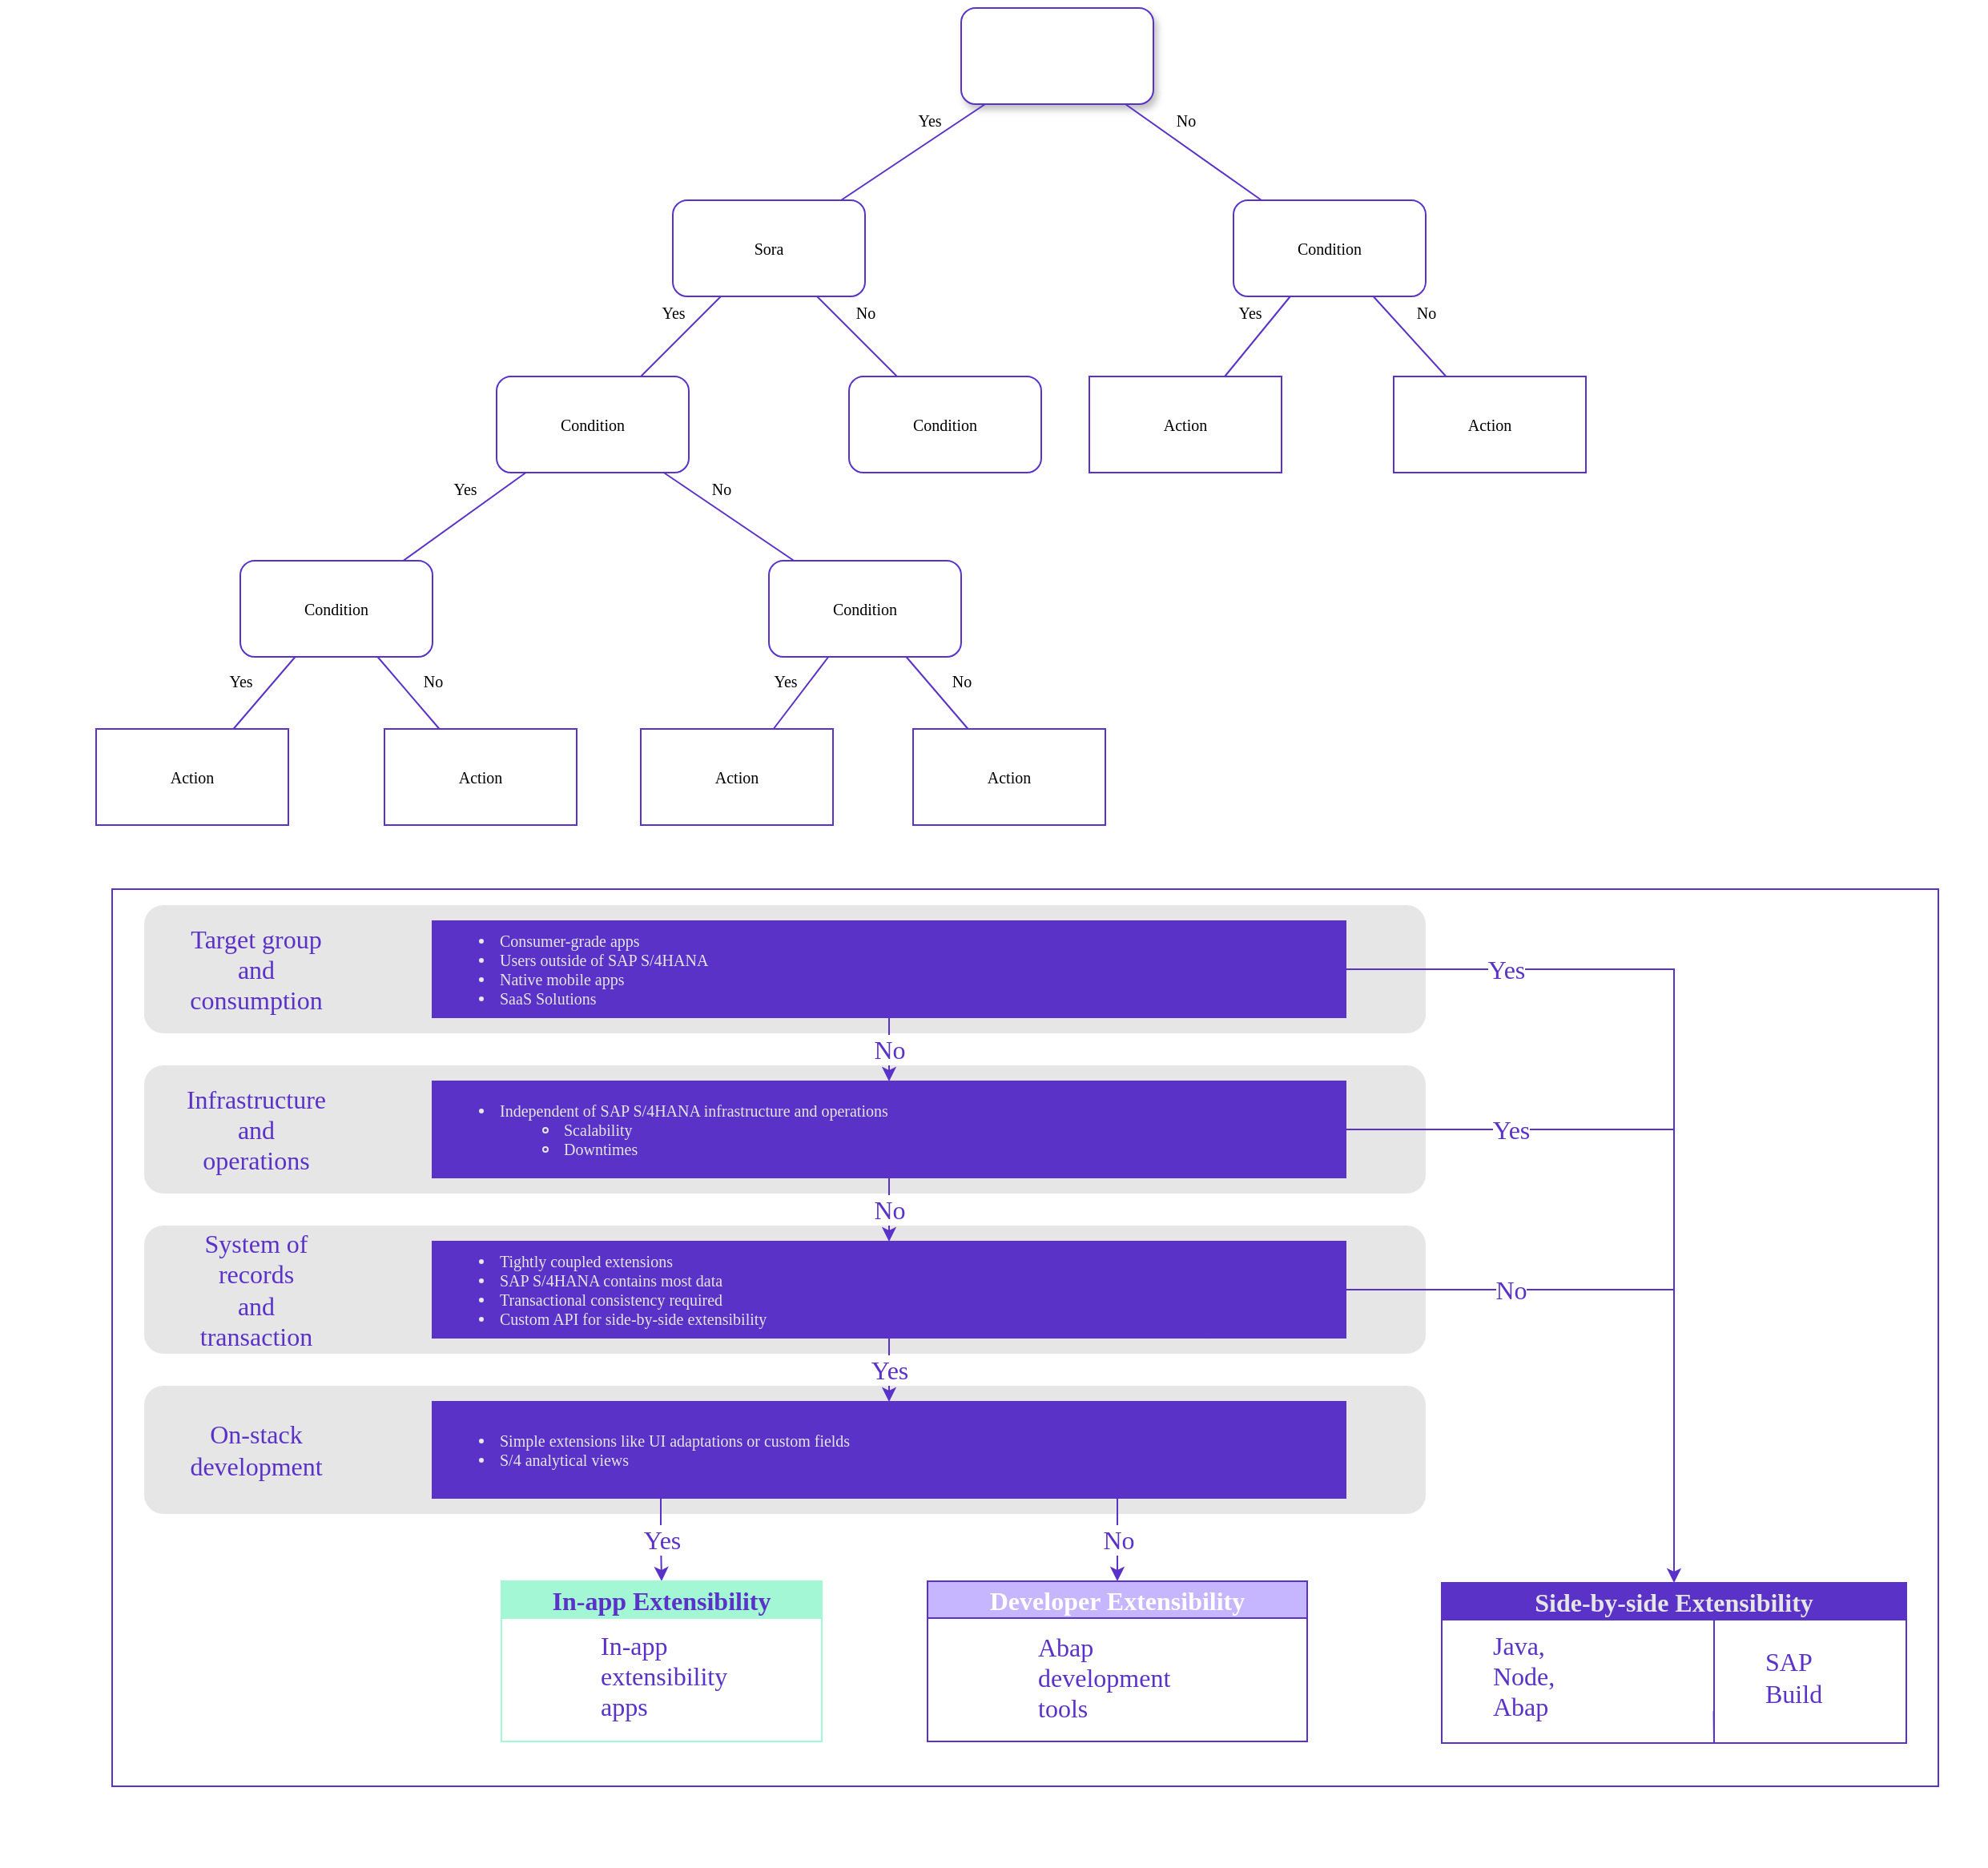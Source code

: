 <mxfile version="24.3.1" type="github">
  <diagram name="Page-1" id="10a91c8b-09ff-31b1-d368-03940ed4cc9e">
    <mxGraphModel dx="1242" dy="711" grid="1" gridSize="10" guides="1" tooltips="1" connect="1" arrows="1" fold="1" page="1" pageScale="1" pageWidth="1100" pageHeight="850" background="none" math="0" shadow="0">
      <root>
        <mxCell id="0" />
        <mxCell id="1" parent="0" />
        <mxCell id="fFmarsjmrDfYMathBl-B-44" value="" style="rounded=0;whiteSpace=wrap;html=1;shadow=0;sketch=0;strokeColor=none;strokeWidth=1;fontFamily=Sora;fontSource=https%3A%2F%2Ffonts.googleapis.com%2Fcss%3Ffamily%3DSora;fontSize=16;fontColor=#5A32C8;fillColor=#FFFFFF;" parent="1" vertex="1">
          <mxGeometry x="10" y="560" width="1240" height="650" as="geometry" />
        </mxCell>
        <mxCell id="62893188c0fa7362-1" value="" style="whiteSpace=wrap;html=1;rounded=1;shadow=1;labelBackgroundColor=none;strokeWidth=1;fontFamily=Sora;fontSize=10;align=center;fontSource=https%3A%2F%2Ffonts.googleapis.com%2Fcss%3Ffamily%3DSora;sketch=0;strokeColor=#5A32C8;" parent="1" vertex="1">
          <mxGeometry x="610" y="50" width="120" height="60" as="geometry" />
        </mxCell>
        <mxCell id="62893188c0fa7362-2" value="&lt;span style=&quot;font-size: 10px;&quot;&gt;Sora&lt;/span&gt;" style="whiteSpace=wrap;html=1;rounded=1;shadow=0;labelBackgroundColor=none;strokeWidth=1;fontFamily=Sora;fontSize=10;align=center;fontSource=https%3A%2F%2Ffonts.googleapis.com%2Fcss%3Ffamily%3DSora;sketch=0;strokeColor=#5A32C8;" parent="1" vertex="1">
          <mxGeometry x="430" y="170" width="120" height="60" as="geometry" />
        </mxCell>
        <mxCell id="62893188c0fa7362-3" value="&lt;span style=&quot;font-size: 10px;&quot;&gt;Condition&lt;/span&gt;" style="whiteSpace=wrap;html=1;rounded=1;shadow=0;labelBackgroundColor=none;strokeWidth=1;fontFamily=Sora;fontSize=10;align=center;fontSource=https%3A%2F%2Ffonts.googleapis.com%2Fcss%3Ffamily%3DSora;sketch=0;strokeColor=#5A32C8;" parent="1" vertex="1">
          <mxGeometry x="780" y="170" width="120" height="60" as="geometry" />
        </mxCell>
        <mxCell id="62893188c0fa7362-4" value="No" style="rounded=0;html=1;labelBackgroundColor=none;startArrow=none;startFill=0;startSize=5;endArrow=none;endFill=0;endSize=5;jettySize=auto;orthogonalLoop=1;strokeWidth=1;fontFamily=Sora;fontSize=10;fontSource=https%3A%2F%2Ffonts.googleapis.com%2Fcss%3Ffamily%3DSora;sketch=0;strokeColor=#5A32C8;" parent="1" source="62893188c0fa7362-1" target="62893188c0fa7362-3" edge="1">
          <mxGeometry x="-0.3" y="13" relative="1" as="geometry">
            <mxPoint as="offset" />
          </mxGeometry>
        </mxCell>
        <mxCell id="62893188c0fa7362-5" value="Yes" style="rounded=0;html=1;labelBackgroundColor=none;startArrow=none;startFill=0;startSize=5;endArrow=none;endFill=0;endSize=5;jettySize=auto;orthogonalLoop=1;strokeWidth=1;fontFamily=Sora;fontSize=10;fontSource=https%3A%2F%2Ffonts.googleapis.com%2Fcss%3Ffamily%3DSora;sketch=0;strokeColor=#5A32C8;" parent="1" source="62893188c0fa7362-1" target="62893188c0fa7362-2" edge="1">
          <mxGeometry x="-0.359" y="-11" relative="1" as="geometry">
            <mxPoint as="offset" />
          </mxGeometry>
        </mxCell>
        <mxCell id="62893188c0fa7362-8" value="&lt;span style=&quot;font-size: 10px;&quot;&gt;Condition&lt;/span&gt;" style="whiteSpace=wrap;html=1;rounded=1;shadow=0;labelBackgroundColor=none;strokeWidth=1;fontFamily=Sora;fontSize=10;align=center;fontSource=https%3A%2F%2Ffonts.googleapis.com%2Fcss%3Ffamily%3DSora;sketch=0;strokeColor=#5A32C8;" parent="1" vertex="1">
          <mxGeometry x="320" y="280" width="120" height="60" as="geometry" />
        </mxCell>
        <mxCell id="62893188c0fa7362-9" value="&lt;span style=&quot;font-size: 10px;&quot;&gt;Condition&lt;/span&gt;" style="whiteSpace=wrap;html=1;rounded=1;shadow=0;labelBackgroundColor=none;strokeWidth=1;fontFamily=Sora;fontSize=10;align=center;fontSource=https%3A%2F%2Ffonts.googleapis.com%2Fcss%3Ffamily%3DSora;sketch=0;strokeColor=#5A32C8;" parent="1" vertex="1">
          <mxGeometry x="540" y="280" width="120" height="60" as="geometry" />
        </mxCell>
        <mxCell id="62893188c0fa7362-10" value="&lt;span style=&quot;font-size: 10px;&quot;&gt;Action&lt;/span&gt;" style="whiteSpace=wrap;html=1;rounded=0;shadow=0;labelBackgroundColor=none;strokeWidth=1;fontFamily=Sora;fontSize=10;align=center;fontSource=https%3A%2F%2Ffonts.googleapis.com%2Fcss%3Ffamily%3DSora;sketch=0;strokeColor=#5A32C8;" parent="1" vertex="1">
          <mxGeometry x="690" y="280" width="120" height="60" as="geometry" />
        </mxCell>
        <mxCell id="62893188c0fa7362-11" value="&lt;span style=&quot;font-size: 10px;&quot;&gt;Action&lt;/span&gt;" style="whiteSpace=wrap;html=1;rounded=0;shadow=0;labelBackgroundColor=none;strokeWidth=1;fontFamily=Sora;fontSize=10;align=center;fontSource=https%3A%2F%2Ffonts.googleapis.com%2Fcss%3Ffamily%3DSora;sketch=0;strokeColor=#5A32C8;" parent="1" vertex="1">
          <mxGeometry x="880" y="280" width="120" height="60" as="geometry" />
        </mxCell>
        <mxCell id="62893188c0fa7362-12" value="&lt;span style=&quot;font-size: 10px;&quot;&gt;Condition&lt;/span&gt;" style="whiteSpace=wrap;html=1;rounded=1;shadow=0;labelBackgroundColor=none;strokeWidth=1;fontFamily=Sora;fontSize=10;align=center;fontSource=https%3A%2F%2Ffonts.googleapis.com%2Fcss%3Ffamily%3DSora;sketch=0;strokeColor=#5A32C8;" parent="1" vertex="1">
          <mxGeometry x="160" y="395" width="120" height="60" as="geometry" />
        </mxCell>
        <mxCell id="62893188c0fa7362-13" value="&lt;span style=&quot;font-size: 10px;&quot;&gt;Condition&lt;/span&gt;" style="whiteSpace=wrap;html=1;rounded=1;shadow=0;labelBackgroundColor=none;strokeWidth=1;fontFamily=Sora;fontSize=10;align=center;fontSource=https%3A%2F%2Ffonts.googleapis.com%2Fcss%3Ffamily%3DSora;sketch=0;strokeColor=#5A32C8;" parent="1" vertex="1">
          <mxGeometry x="490" y="395" width="120" height="60" as="geometry" />
        </mxCell>
        <mxCell id="62893188c0fa7362-14" value="Yes" style="rounded=0;html=1;labelBackgroundColor=none;startArrow=none;startFill=0;startSize=5;endArrow=none;endFill=0;endSize=5;jettySize=auto;orthogonalLoop=1;strokeWidth=1;fontFamily=Sora;fontSize=10;fontSource=https%3A%2F%2Ffonts.googleapis.com%2Fcss%3Ffamily%3DSora;sketch=0;shadow=0;strokeColor=#5A32C8;" parent="1" source="62893188c0fa7362-2" target="62893188c0fa7362-8" edge="1">
          <mxGeometry x="-0.2" y="-14" relative="1" as="geometry">
            <mxPoint as="offset" />
          </mxGeometry>
        </mxCell>
        <mxCell id="62893188c0fa7362-15" value="No" style="rounded=0;html=1;labelBackgroundColor=none;startArrow=none;startFill=0;startSize=5;endArrow=none;endFill=0;endSize=5;jettySize=auto;orthogonalLoop=1;strokeWidth=1;fontFamily=Sora;fontSize=10;fontSource=https%3A%2F%2Ffonts.googleapis.com%2Fcss%3Ffamily%3DSora;sketch=0;shadow=0;strokeColor=#5A32C8;" parent="1" source="62893188c0fa7362-2" target="62893188c0fa7362-9" edge="1">
          <mxGeometry x="-0.2" y="14" relative="1" as="geometry">
            <mxPoint as="offset" />
          </mxGeometry>
        </mxCell>
        <mxCell id="62893188c0fa7362-16" value="Yes" style="rounded=0;html=1;labelBackgroundColor=none;startArrow=none;startFill=0;startSize=5;endArrow=none;endFill=0;endSize=5;jettySize=auto;orthogonalLoop=1;strokeWidth=1;fontFamily=Sora;fontSize=10;fontSource=https%3A%2F%2Ffonts.googleapis.com%2Fcss%3Ffamily%3DSora;sketch=0;shadow=0;strokeColor=#5A32C8;" parent="1" source="62893188c0fa7362-3" target="62893188c0fa7362-10" edge="1">
          <mxGeometry x="-0.261" y="-13" relative="1" as="geometry">
            <mxPoint as="offset" />
          </mxGeometry>
        </mxCell>
        <mxCell id="62893188c0fa7362-17" value="No" style="rounded=0;html=1;labelBackgroundColor=none;startArrow=none;startFill=0;startSize=5;endArrow=none;endFill=0;endSize=5;jettySize=auto;orthogonalLoop=1;strokeWidth=1;fontFamily=Sora;fontSize=10;fontSource=https%3A%2F%2Ffonts.googleapis.com%2Fcss%3Ffamily%3DSora;sketch=0;shadow=0;strokeColor=#5A32C8;" parent="1" source="62893188c0fa7362-3" target="62893188c0fa7362-11" edge="1">
          <mxGeometry x="-0.129" y="17" relative="1" as="geometry">
            <mxPoint as="offset" />
          </mxGeometry>
        </mxCell>
        <mxCell id="62893188c0fa7362-18" value="Yes" style="rounded=0;html=1;labelBackgroundColor=none;startArrow=none;startFill=0;startSize=5;endArrow=none;endFill=0;endSize=5;jettySize=auto;orthogonalLoop=1;strokeWidth=1;fontFamily=Sora;fontSize=10;fontSource=https%3A%2F%2Ffonts.googleapis.com%2Fcss%3Ffamily%3DSora;sketch=0;shadow=0;strokeColor=#5A32C8;" parent="1" source="62893188c0fa7362-8" target="62893188c0fa7362-12" edge="1">
          <mxGeometry x="-0.217" y="-14" relative="1" as="geometry">
            <mxPoint as="offset" />
          </mxGeometry>
        </mxCell>
        <mxCell id="62893188c0fa7362-19" value="No" style="rounded=0;html=1;labelBackgroundColor=none;startArrow=none;startFill=0;startSize=5;endArrow=none;endFill=0;endSize=5;jettySize=auto;orthogonalLoop=1;strokeWidth=1;fontFamily=Sora;fontSize=10;fontSource=https%3A%2F%2Ffonts.googleapis.com%2Fcss%3Ffamily%3DSora;sketch=0;shadow=0;strokeColor=#5A32C8;" parent="1" source="62893188c0fa7362-8" target="62893188c0fa7362-13" edge="1">
          <mxGeometry x="-0.284" y="12" relative="1" as="geometry">
            <mxPoint as="offset" />
          </mxGeometry>
        </mxCell>
        <mxCell id="62893188c0fa7362-20" value="Action" style="whiteSpace=wrap;html=1;rounded=0;shadow=0;labelBackgroundColor=none;strokeWidth=1;fontFamily=Sora;fontSize=10;align=center;fontSource=https%3A%2F%2Ffonts.googleapis.com%2Fcss%3Ffamily%3DSora;sketch=0;strokeColor=#5A32C8;" parent="1" vertex="1">
          <mxGeometry x="70" y="500" width="120" height="60" as="geometry" />
        </mxCell>
        <mxCell id="62893188c0fa7362-21" value="&lt;span style=&quot;font-size: 10px;&quot;&gt;Action&lt;/span&gt;" style="whiteSpace=wrap;html=1;rounded=0;shadow=0;labelBackgroundColor=none;strokeWidth=1;fontFamily=Sora;fontSize=10;align=center;fontSource=https%3A%2F%2Ffonts.googleapis.com%2Fcss%3Ffamily%3DSora;sketch=0;strokeColor=#5A32C8;" parent="1" vertex="1">
          <mxGeometry x="250" y="500" width="120" height="60" as="geometry" />
        </mxCell>
        <mxCell id="62893188c0fa7362-22" value="&lt;span style=&quot;font-size: 10px;&quot;&gt;Action&lt;/span&gt;" style="whiteSpace=wrap;html=1;rounded=0;shadow=0;labelBackgroundColor=none;strokeWidth=1;fontFamily=Sora;fontSize=10;align=center;fontSource=https%3A%2F%2Ffonts.googleapis.com%2Fcss%3Ffamily%3DSora;sketch=0;strokeColor=#5A32C8;" parent="1" vertex="1">
          <mxGeometry x="410" y="500" width="120" height="60" as="geometry" />
        </mxCell>
        <mxCell id="62893188c0fa7362-23" value="&lt;span style=&quot;font-size: 10px;&quot;&gt;Action&lt;/span&gt;" style="whiteSpace=wrap;html=1;rounded=0;shadow=0;labelBackgroundColor=none;strokeWidth=1;fontFamily=Sora;fontSize=10;align=center;fontSource=https%3A%2F%2Ffonts.googleapis.com%2Fcss%3Ffamily%3DSora;sketch=0;strokeColor=#5A32C8;" parent="1" vertex="1">
          <mxGeometry x="580" y="500" width="120" height="60" as="geometry" />
        </mxCell>
        <mxCell id="62893188c0fa7362-24" value="Yes" style="rounded=0;html=1;labelBackgroundColor=none;startArrow=none;startFill=0;startSize=5;endArrow=none;endFill=0;endSize=5;jettySize=auto;orthogonalLoop=1;strokeWidth=1;fontFamily=Sora;fontSize=10;fontSource=https%3A%2F%2Ffonts.googleapis.com%2Fcss%3Ffamily%3DSora;sketch=0;shadow=0;strokeColor=#5A32C8;" parent="1" source="62893188c0fa7362-12" target="62893188c0fa7362-20" edge="1">
          <mxGeometry x="0.137" y="-16" relative="1" as="geometry">
            <mxPoint as="offset" />
          </mxGeometry>
        </mxCell>
        <mxCell id="62893188c0fa7362-25" value="No" style="rounded=0;html=1;labelBackgroundColor=none;startArrow=none;startFill=0;startSize=5;endArrow=none;endFill=0;endSize=5;jettySize=auto;orthogonalLoop=1;strokeWidth=1;fontFamily=Sora;fontSize=10;fontSource=https%3A%2F%2Ffonts.googleapis.com%2Fcss%3Ffamily%3DSora;sketch=0;shadow=0;strokeColor=#5A32C8;" parent="1" source="62893188c0fa7362-12" target="62893188c0fa7362-21" edge="1">
          <mxGeometry x="0.137" y="16" relative="1" as="geometry">
            <mxPoint as="offset" />
          </mxGeometry>
        </mxCell>
        <mxCell id="62893188c0fa7362-26" value="Yes" style="rounded=0;html=1;labelBackgroundColor=none;startArrow=none;startFill=0;startSize=5;endArrow=none;endFill=0;endSize=5;jettySize=auto;orthogonalLoop=1;strokeWidth=1;fontFamily=Sora;fontSize=10;fontSource=https%3A%2F%2Ffonts.googleapis.com%2Fcss%3Ffamily%3DSora;sketch=0;shadow=0;strokeColor=#5A32C8;" parent="1" source="62893188c0fa7362-13" target="62893188c0fa7362-22" edge="1">
          <mxGeometry x="0.003" y="-12" relative="1" as="geometry">
            <mxPoint as="offset" />
          </mxGeometry>
        </mxCell>
        <mxCell id="62893188c0fa7362-27" value="No" style="rounded=0;html=1;labelBackgroundColor=none;startArrow=none;startFill=0;startSize=5;endArrow=none;endFill=0;endSize=5;jettySize=auto;orthogonalLoop=1;strokeWidth=1;fontFamily=Sora;fontSize=10;fontSource=https%3A%2F%2Ffonts.googleapis.com%2Fcss%3Ffamily%3DSora;sketch=0;shadow=0;strokeColor=#5A32C8;" parent="1" source="62893188c0fa7362-13" target="62893188c0fa7362-23" edge="1">
          <mxGeometry x="0.137" y="16" relative="1" as="geometry">
            <mxPoint as="offset" />
          </mxGeometry>
        </mxCell>
        <mxCell id="9WeDrlPHKG-DsEHo6RS3-4" value="" style="rounded=0;whiteSpace=wrap;html=1;shadow=0;sketch=0;strokeColor=#5A32C8;strokeWidth=1;fontFamily=Sora;fontSource=https%3A%2F%2Ffonts.googleapis.com%2Fcss%3Ffamily%3DSora;fontSize=10;" parent="1" vertex="1">
          <mxGeometry x="80" y="600" width="1140" height="560" as="geometry" />
        </mxCell>
        <mxCell id="9WeDrlPHKG-DsEHo6RS3-5" value="" style="rounded=1;whiteSpace=wrap;html=1;shadow=0;sketch=0;strokeColor=none;strokeWidth=1;fontFamily=Sora;fontSource=https%3A%2F%2Ffonts.googleapis.com%2Fcss%3Ffamily%3DSora;fontSize=10;fillColor=#E6E6E6;" parent="1" vertex="1">
          <mxGeometry x="100" y="610" width="800" height="80" as="geometry" />
        </mxCell>
        <mxCell id="fFmarsjmrDfYMathBl-B-32" style="edgeStyle=orthogonalEdgeStyle;rounded=0;sketch=0;orthogonalLoop=1;jettySize=auto;html=1;exitX=1;exitY=0.5;exitDx=0;exitDy=0;shadow=0;strokeColor=#5A32C8;strokeWidth=1;fontFamily=Sora;fontSource=https%3A%2F%2Ffonts.googleapis.com%2Fcss%3Ffamily%3DSora;fontSize=16;fontColor=#5A32C8;" parent="1" source="9WeDrlPHKG-DsEHo6RS3-6" target="fFmarsjmrDfYMathBl-B-9" edge="1">
          <mxGeometry relative="1" as="geometry" />
        </mxCell>
        <mxCell id="fFmarsjmrDfYMathBl-B-40" value="Yes" style="edgeLabel;html=1;align=center;verticalAlign=middle;resizable=0;points=[];fontSize=16;fontFamily=Sora;fontColor=#5A32C8;" parent="fFmarsjmrDfYMathBl-B-32" vertex="1" connectable="0">
          <mxGeometry x="-0.558" y="2" relative="1" as="geometry">
            <mxPoint x="-30" y="2" as="offset" />
          </mxGeometry>
        </mxCell>
        <mxCell id="9WeDrlPHKG-DsEHo6RS3-6" value="&lt;ul&gt;&lt;li&gt;Consumer-grade apps&lt;/li&gt;&lt;li&gt;Users outside of SAP S/4HANA&lt;/li&gt;&lt;li&gt;Native mobile apps&lt;/li&gt;&lt;li&gt;SaaS Solutions&lt;/li&gt;&lt;/ul&gt;" style="rounded=0;whiteSpace=wrap;html=1;shadow=0;sketch=0;strokeColor=#5A32C8;strokeWidth=1;fontFamily=Sora;fontSource=https%3A%2F%2Ffonts.googleapis.com%2Fcss%3Ffamily%3DSora;fontSize=10;fillColor=#5A32C8;fontColor=#E6E6E6;align=left;" parent="1" vertex="1">
          <mxGeometry x="280" y="620" width="570" height="60" as="geometry" />
        </mxCell>
        <mxCell id="9WeDrlPHKG-DsEHo6RS3-7" value="&lt;font style=&quot;font-size: 16px;&quot;&gt;Target group and consumption&lt;/font&gt;" style="text;html=1;strokeColor=none;fillColor=none;align=center;verticalAlign=middle;whiteSpace=wrap;rounded=0;shadow=0;sketch=0;strokeWidth=1;fontFamily=Sora;fontSource=https%3A%2F%2Ffonts.googleapis.com%2Fcss%3Ffamily%3DSora;fontSize=10;fontColor=#5A32C8;" parent="1" vertex="1">
          <mxGeometry x="140" y="635" width="60" height="30" as="geometry" />
        </mxCell>
        <mxCell id="9WeDrlPHKG-DsEHo6RS3-9" value="" style="rounded=1;whiteSpace=wrap;html=1;shadow=0;sketch=0;strokeColor=none;strokeWidth=1;fontFamily=Sora;fontSource=https%3A%2F%2Ffonts.googleapis.com%2Fcss%3Ffamily%3DSora;fontSize=10;fillColor=#E6E6E6;" parent="1" vertex="1">
          <mxGeometry x="100" y="710" width="800" height="80" as="geometry" />
        </mxCell>
        <mxCell id="9WeDrlPHKG-DsEHo6RS3-10" value="&lt;ul&gt;&lt;li&gt;Independent of SAP S/4HANA infrastructure and operations&lt;/li&gt;&lt;ul&gt;&lt;li&gt;Scalability&lt;/li&gt;&lt;li&gt;Downtimes&lt;/li&gt;&lt;/ul&gt;&lt;/ul&gt;" style="rounded=0;whiteSpace=wrap;html=1;shadow=0;sketch=0;strokeColor=#5A32C8;strokeWidth=1;fontFamily=Sora;fontSource=https%3A%2F%2Ffonts.googleapis.com%2Fcss%3Ffamily%3DSora;fontSize=10;fillColor=#5A32C8;fontColor=#E6E6E6;align=left;" parent="1" vertex="1">
          <mxGeometry x="280" y="720" width="570" height="60" as="geometry" />
        </mxCell>
        <mxCell id="9WeDrlPHKG-DsEHo6RS3-11" value="&lt;font style=&quot;font-size: 16px;&quot;&gt;Infrastructure and operations&lt;/font&gt;" style="text;html=1;strokeColor=none;fillColor=none;align=center;verticalAlign=middle;whiteSpace=wrap;rounded=0;shadow=0;sketch=0;strokeWidth=1;fontFamily=Sora;fontSource=https%3A%2F%2Ffonts.googleapis.com%2Fcss%3Ffamily%3DSora;fontSize=10;fontColor=#5A32C8;" parent="1" vertex="1">
          <mxGeometry x="140" y="735" width="60" height="30" as="geometry" />
        </mxCell>
        <mxCell id="9WeDrlPHKG-DsEHo6RS3-12" value="" style="rounded=1;whiteSpace=wrap;html=1;shadow=0;sketch=0;strokeColor=none;strokeWidth=1;fontFamily=Sora;fontSource=https%3A%2F%2Ffonts.googleapis.com%2Fcss%3Ffamily%3DSora;fontSize=10;fillColor=#E6E6E6;" parent="1" vertex="1">
          <mxGeometry x="100" y="810" width="800" height="80" as="geometry" />
        </mxCell>
        <mxCell id="fFmarsjmrDfYMathBl-B-22" value="No" style="edgeStyle=orthogonalEdgeStyle;rounded=0;sketch=0;orthogonalLoop=1;jettySize=auto;html=1;entryX=0.5;entryY=0;entryDx=0;entryDy=0;shadow=0;strokeColor=#5A32C8;strokeWidth=1;fontFamily=Sora;fontSource=https%3A%2F%2Ffonts.googleapis.com%2Fcss%3Ffamily%3DSora;fontSize=16;fontColor=#5A32C8;" parent="1" source="9WeDrlPHKG-DsEHo6RS3-6" target="9WeDrlPHKG-DsEHo6RS3-10" edge="1">
          <mxGeometry relative="1" as="geometry" />
        </mxCell>
        <mxCell id="9WeDrlPHKG-DsEHo6RS3-14" value="&lt;font style=&quot;font-size: 16px;&quot;&gt;System of records and transaction&lt;/font&gt;" style="text;html=1;strokeColor=none;fillColor=none;align=center;verticalAlign=middle;whiteSpace=wrap;rounded=0;shadow=0;sketch=0;strokeWidth=1;fontFamily=Sora;fontSource=https%3A%2F%2Ffonts.googleapis.com%2Fcss%3Ffamily%3DSora;fontSize=10;fontColor=#5A32C8;" parent="1" vertex="1">
          <mxGeometry x="140" y="835" width="60" height="30" as="geometry" />
        </mxCell>
        <mxCell id="fFmarsjmrDfYMathBl-B-23" value="No" style="edgeStyle=orthogonalEdgeStyle;rounded=0;sketch=0;orthogonalLoop=1;jettySize=auto;html=1;shadow=0;strokeColor=#5A32C8;strokeWidth=1;fontFamily=Sora;fontSource=https%3A%2F%2Ffonts.googleapis.com%2Fcss%3Ffamily%3DSora;fontSize=16;fontColor=#5A32C8;" parent="1" source="9WeDrlPHKG-DsEHo6RS3-10" target="9WeDrlPHKG-DsEHo6RS3-13" edge="1">
          <mxGeometry relative="1" as="geometry" />
        </mxCell>
        <mxCell id="fFmarsjmrDfYMathBl-B-1" value="" style="rounded=1;whiteSpace=wrap;html=1;shadow=0;sketch=0;strokeColor=none;strokeWidth=1;fontFamily=Sora;fontSource=https%3A%2F%2Ffonts.googleapis.com%2Fcss%3Ffamily%3DSora;fontSize=10;fillColor=#E6E6E6;" parent="1" vertex="1">
          <mxGeometry x="100" y="910" width="800" height="80" as="geometry" />
        </mxCell>
        <mxCell id="fFmarsjmrDfYMathBl-B-30" value="Yes" style="edgeStyle=orthogonalEdgeStyle;rounded=0;sketch=0;orthogonalLoop=1;jettySize=auto;html=1;exitX=0.25;exitY=1;exitDx=0;exitDy=0;entryX=0.5;entryY=0;entryDx=0;entryDy=0;shadow=0;strokeColor=#5A32C8;strokeWidth=1;fontFamily=Sora;fontSource=https%3A%2F%2Ffonts.googleapis.com%2Fcss%3Ffamily%3DSora;fontSize=16;fontColor=#5A32C8;" parent="1" source="fFmarsjmrDfYMathBl-B-2" target="fFmarsjmrDfYMathBl-B-7" edge="1">
          <mxGeometry relative="1" as="geometry" />
        </mxCell>
        <mxCell id="fFmarsjmrDfYMathBl-B-31" value="No" style="edgeStyle=orthogonalEdgeStyle;rounded=0;sketch=0;orthogonalLoop=1;jettySize=auto;html=1;exitX=0.75;exitY=1;exitDx=0;exitDy=0;entryX=0.5;entryY=0;entryDx=0;entryDy=0;shadow=0;strokeColor=#5A32C8;strokeWidth=1;fontFamily=Sora;fontSource=https%3A%2F%2Ffonts.googleapis.com%2Fcss%3Ffamily%3DSora;fontSize=16;fontColor=#5A32C8;" parent="1" source="fFmarsjmrDfYMathBl-B-2" target="fFmarsjmrDfYMathBl-B-8" edge="1">
          <mxGeometry relative="1" as="geometry" />
        </mxCell>
        <mxCell id="fFmarsjmrDfYMathBl-B-2" value="&lt;ul&gt;&lt;li&gt;Simple extensions like UI adaptations or custom fields&lt;/li&gt;&lt;li&gt;S/4 analytical views&lt;/li&gt;&lt;/ul&gt;" style="rounded=0;whiteSpace=wrap;html=1;shadow=0;sketch=0;strokeColor=#5A32C8;strokeWidth=1;fontFamily=Sora;fontSource=https%3A%2F%2Ffonts.googleapis.com%2Fcss%3Ffamily%3DSora;fontSize=10;fillColor=#5A32C8;fontColor=#E6E6E6;align=left;" parent="1" vertex="1">
          <mxGeometry x="280" y="920" width="570" height="60" as="geometry" />
        </mxCell>
        <mxCell id="fFmarsjmrDfYMathBl-B-3" value="&lt;span style=&quot;font-size: 16px;&quot;&gt;On-stack development&lt;/span&gt;" style="text;html=1;strokeColor=none;fillColor=none;align=center;verticalAlign=middle;whiteSpace=wrap;rounded=0;shadow=0;sketch=0;strokeWidth=1;fontFamily=Sora;fontSource=https%3A%2F%2Ffonts.googleapis.com%2Fcss%3Ffamily%3DSora;fontSize=10;fontColor=#5A32C8;" parent="1" vertex="1">
          <mxGeometry x="140" y="935" width="60" height="30" as="geometry" />
        </mxCell>
        <mxCell id="fFmarsjmrDfYMathBl-B-7" value="In-app Extensibility" style="swimlane;whiteSpace=wrap;html=1;shadow=0;sketch=0;strokeColor=#A3F7D5;strokeWidth=1;fontFamily=Sora;fontSource=https%3A%2F%2Ffonts.googleapis.com%2Fcss%3Ffamily%3DSora;fontSize=16;fontColor=#5A32C8;fillColor=#A3F7D5;" parent="1" vertex="1">
          <mxGeometry x="323" y="1032" width="200" height="100" as="geometry" />
        </mxCell>
        <mxCell id="fFmarsjmrDfYMathBl-B-14" value="In-app extensibility apps" style="text;html=1;strokeColor=none;fillColor=none;align=left;verticalAlign=middle;whiteSpace=wrap;rounded=0;shadow=0;sketch=0;strokeWidth=1;fontFamily=Sora;fontSource=https%3A%2F%2Ffonts.googleapis.com%2Fcss%3Ffamily%3DSora;fontSize=16;fontColor=#5A32C8;" parent="fFmarsjmrDfYMathBl-B-7" vertex="1">
          <mxGeometry x="60" y="44" width="60" height="30" as="geometry" />
        </mxCell>
        <mxCell id="fFmarsjmrDfYMathBl-B-8" value="&lt;font&gt;Developer Extensibility&lt;/font&gt;" style="swimlane;whiteSpace=wrap;html=1;shadow=0;sketch=0;strokeColor=#5A32C8;strokeWidth=1;fontFamily=Sora;fontSource=https%3A%2F%2Ffonts.googleapis.com%2Fcss%3Ffamily%3DSora;fontSize=16;fontColor=#FFFFFF;fillColor=#C6B6FF;" parent="1" vertex="1">
          <mxGeometry x="589" y="1032" width="237" height="100" as="geometry">
            <mxRectangle x="603" y="1032" width="230" height="30" as="alternateBounds" />
          </mxGeometry>
        </mxCell>
        <mxCell id="fFmarsjmrDfYMathBl-B-17" value="Abap development tools" style="text;html=1;strokeColor=none;fillColor=none;align=left;verticalAlign=middle;whiteSpace=wrap;rounded=0;shadow=0;sketch=0;strokeWidth=1;fontFamily=Sora;fontSource=https%3A%2F%2Ffonts.googleapis.com%2Fcss%3Ffamily%3DSora;fontSize=16;fontColor=#5A32C8;" parent="fFmarsjmrDfYMathBl-B-8" vertex="1">
          <mxGeometry x="67" y="45" width="60" height="30" as="geometry" />
        </mxCell>
        <mxCell id="fFmarsjmrDfYMathBl-B-24" value="Yes" style="edgeStyle=orthogonalEdgeStyle;rounded=0;sketch=0;orthogonalLoop=1;jettySize=auto;html=1;exitX=0.5;exitY=1;exitDx=0;exitDy=0;entryX=0.5;entryY=0;entryDx=0;entryDy=0;shadow=0;strokeColor=#5A32C8;strokeWidth=1;fontFamily=Sora;fontSource=https%3A%2F%2Ffonts.googleapis.com%2Fcss%3Ffamily%3DSora;fontSize=16;fontColor=#5A32C8;" parent="1" source="9WeDrlPHKG-DsEHo6RS3-13" target="fFmarsjmrDfYMathBl-B-2" edge="1">
          <mxGeometry relative="1" as="geometry" />
        </mxCell>
        <mxCell id="9WeDrlPHKG-DsEHo6RS3-13" value="&lt;ul&gt;&lt;li&gt;Tightly coupled extensions&lt;/li&gt;&lt;li&gt;SAP S/4HANA contains most data&lt;/li&gt;&lt;li&gt;Transactional consistency required&lt;/li&gt;&lt;li&gt;Custom API for side-by-side extensibility&lt;/li&gt;&lt;/ul&gt;" style="rounded=0;whiteSpace=wrap;html=1;shadow=0;sketch=0;strokeColor=#5A32C8;strokeWidth=1;fontFamily=Sora;fontSource=https%3A%2F%2Ffonts.googleapis.com%2Fcss%3Ffamily%3DSora;fontSize=10;fillColor=#5A32C8;fontColor=#E6E6E6;align=left;" parent="1" vertex="1">
          <mxGeometry x="280" y="820" width="570" height="60" as="geometry" />
        </mxCell>
        <mxCell id="fFmarsjmrDfYMathBl-B-9" value="&lt;font color=&quot;#e6e6e6&quot;&gt;Side-by-side Extensibility&lt;/font&gt;" style="swimlane;whiteSpace=wrap;html=1;shadow=0;sketch=0;strokeColor=#5A32C8;strokeWidth=1;fontFamily=Sora;fontSource=https%3A%2F%2Ffonts.googleapis.com%2Fcss%3Ffamily%3DSora;fontSize=16;fontColor=#5A32C8;fillColor=#5A32C8;" parent="1" vertex="1">
          <mxGeometry x="910" y="1033" width="290" height="100" as="geometry" />
        </mxCell>
        <mxCell id="fFmarsjmrDfYMathBl-B-20" value="" style="endArrow=none;html=1;rounded=0;shadow=0;sketch=0;strokeColor=#5A32C8;strokeWidth=1;fontFamily=Sora;fontSource=https%3A%2F%2Ffonts.googleapis.com%2Fcss%3Ffamily%3DSora;fontSize=16;fontColor=#5A32C8;exitX=0.877;exitY=0.797;exitDx=0;exitDy=0;exitPerimeter=0;spacing=0;" parent="fFmarsjmrDfYMathBl-B-9" edge="1">
          <mxGeometry width="50" height="50" relative="1" as="geometry">
            <mxPoint x="169.78" y="80.08" as="sourcePoint" />
            <mxPoint x="170" y="23" as="targetPoint" />
            <Array as="points">
              <mxPoint x="170" y="100" />
              <mxPoint x="170" y="73" />
            </Array>
          </mxGeometry>
        </mxCell>
        <mxCell id="fFmarsjmrDfYMathBl-B-21" value="SAP Build" style="text;html=1;strokeColor=none;fillColor=none;align=left;verticalAlign=middle;whiteSpace=wrap;rounded=0;shadow=0;sketch=0;strokeWidth=1;fontFamily=Sora;fontSource=https%3A%2F%2Ffonts.googleapis.com%2Fcss%3Ffamily%3DSora;fontSize=16;fontColor=#5A32C8;" parent="fFmarsjmrDfYMathBl-B-9" vertex="1">
          <mxGeometry x="200" y="44" width="60" height="30" as="geometry" />
        </mxCell>
        <mxCell id="fFmarsjmrDfYMathBl-B-18" value="Java, Node, Abap" style="text;html=1;strokeColor=none;fillColor=none;align=left;verticalAlign=middle;whiteSpace=wrap;rounded=0;shadow=0;sketch=0;strokeWidth=1;fontFamily=Sora;fontSource=https%3A%2F%2Ffonts.googleapis.com%2Fcss%3Ffamily%3DSora;fontSize=16;fontColor=#5A32C8;" parent="1" vertex="1">
          <mxGeometry x="940" y="1076" width="60" height="30" as="geometry" />
        </mxCell>
        <mxCell id="fFmarsjmrDfYMathBl-B-19" value="" style="endArrow=none;html=1;rounded=0;shadow=0;sketch=0;strokeColor=#5A32C8;strokeWidth=1;fontFamily=Sora;fontSource=https%3A%2F%2Ffonts.googleapis.com%2Fcss%3Ffamily%3DSora;fontSize=16;fontColor=#5A32C8;" parent="1" edge="1">
          <mxGeometry width="50" height="50" relative="1" as="geometry">
            <mxPoint x="760" y="880" as="sourcePoint" />
            <mxPoint x="810" y="830" as="targetPoint" />
          </mxGeometry>
        </mxCell>
        <mxCell id="fFmarsjmrDfYMathBl-B-34" value="Yes" style="endArrow=none;html=1;rounded=0;shadow=0;sketch=0;strokeColor=#5A32C8;strokeWidth=1;fontFamily=Sora;fontSource=https%3A%2F%2Ffonts.googleapis.com%2Fcss%3Ffamily%3DSora;fontSize=16;fontColor=#5A32C8;entryX=1;entryY=0.5;entryDx=0;entryDy=0;" parent="1" target="9WeDrlPHKG-DsEHo6RS3-10" edge="1">
          <mxGeometry width="50" height="50" relative="1" as="geometry">
            <mxPoint x="1055" y="750" as="sourcePoint" />
            <mxPoint x="855" y="750" as="targetPoint" />
          </mxGeometry>
        </mxCell>
        <mxCell id="fFmarsjmrDfYMathBl-B-35" value="No" style="endArrow=none;html=1;rounded=0;shadow=0;sketch=0;strokeColor=#5A32C8;strokeWidth=1;fontFamily=Sora;fontSource=https%3A%2F%2Ffonts.googleapis.com%2Fcss%3Ffamily%3DSora;fontSize=16;fontColor=#5A32C8;entryX=1;entryY=0.5;entryDx=0;entryDy=0;" parent="1" edge="1">
          <mxGeometry width="50" height="50" relative="1" as="geometry">
            <mxPoint x="1055" y="850" as="sourcePoint" />
            <mxPoint x="850" y="850" as="targetPoint" />
          </mxGeometry>
        </mxCell>
        <mxCell id="fFmarsjmrDfYMathBl-B-39" style="edgeStyle=orthogonalEdgeStyle;rounded=0;sketch=0;orthogonalLoop=1;jettySize=auto;html=1;exitX=0.5;exitY=1;exitDx=0;exitDy=0;shadow=0;strokeColor=#5A32C8;strokeWidth=1;fontFamily=Sora;fontSource=https%3A%2F%2Ffonts.googleapis.com%2Fcss%3Ffamily%3DSora;fontSize=16;fontColor=#5A32C8;" parent="1" source="9WeDrlPHKG-DsEHo6RS3-4" target="9WeDrlPHKG-DsEHo6RS3-4" edge="1">
          <mxGeometry relative="1" as="geometry" />
        </mxCell>
      </root>
    </mxGraphModel>
  </diagram>
</mxfile>

